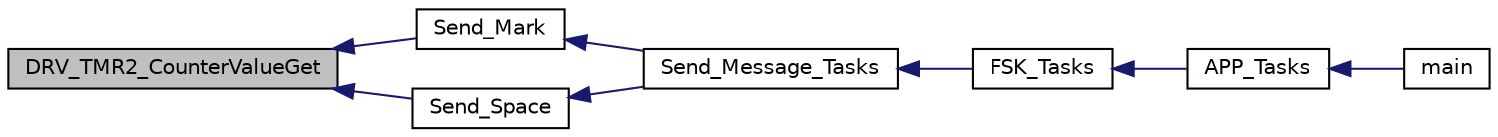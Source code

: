 digraph "DRV_TMR2_CounterValueGet"
{
  edge [fontname="Helvetica",fontsize="10",labelfontname="Helvetica",labelfontsize="10"];
  node [fontname="Helvetica",fontsize="10",shape=record];
  rankdir="LR";
  Node287 [label="DRV_TMR2_CounterValueGet",height=0.2,width=0.4,color="black", fillcolor="grey75", style="filled", fontcolor="black"];
  Node287 -> Node288 [dir="back",color="midnightblue",fontsize="10",style="solid",fontname="Helvetica"];
  Node288 [label="Send_Mark",height=0.2,width=0.4,color="black", fillcolor="white", style="filled",URL="$inszt__fsk_8c.html#af6df46cfba14cca3d40316ea7fd73864"];
  Node288 -> Node289 [dir="back",color="midnightblue",fontsize="10",style="solid",fontname="Helvetica"];
  Node289 [label="Send_Message_Tasks",height=0.2,width=0.4,color="black", fillcolor="white", style="filled",URL="$inszt__fsk_8c.html#a45a8cc3ff099bf7fc92d3f6328fc0177"];
  Node289 -> Node290 [dir="back",color="midnightblue",fontsize="10",style="solid",fontname="Helvetica"];
  Node290 [label="FSK_Tasks",height=0.2,width=0.4,color="black", fillcolor="white", style="filled",URL="$inszt__fsk_8c.html#a86e42784b2bc0d852d28898161103760"];
  Node290 -> Node291 [dir="back",color="midnightblue",fontsize="10",style="solid",fontname="Helvetica"];
  Node291 [label="APP_Tasks",height=0.2,width=0.4,color="black", fillcolor="white", style="filled",URL="$inszt__app_8c.html#a859aee46b660cfee47cfd45ce08f6862"];
  Node291 -> Node292 [dir="back",color="midnightblue",fontsize="10",style="solid",fontname="Helvetica"];
  Node292 [label="main",height=0.2,width=0.4,color="black", fillcolor="white", style="filled",URL="$inszt__main_8c.html#a840291bc02cba5474a4cb46a9b9566fe"];
  Node287 -> Node293 [dir="back",color="midnightblue",fontsize="10",style="solid",fontname="Helvetica"];
  Node293 [label="Send_Space",height=0.2,width=0.4,color="black", fillcolor="white", style="filled",URL="$inszt__fsk_8c.html#ad64d2f0c440d4a040bc0efd2f44d24e4"];
  Node293 -> Node289 [dir="back",color="midnightblue",fontsize="10",style="solid",fontname="Helvetica"];
}
